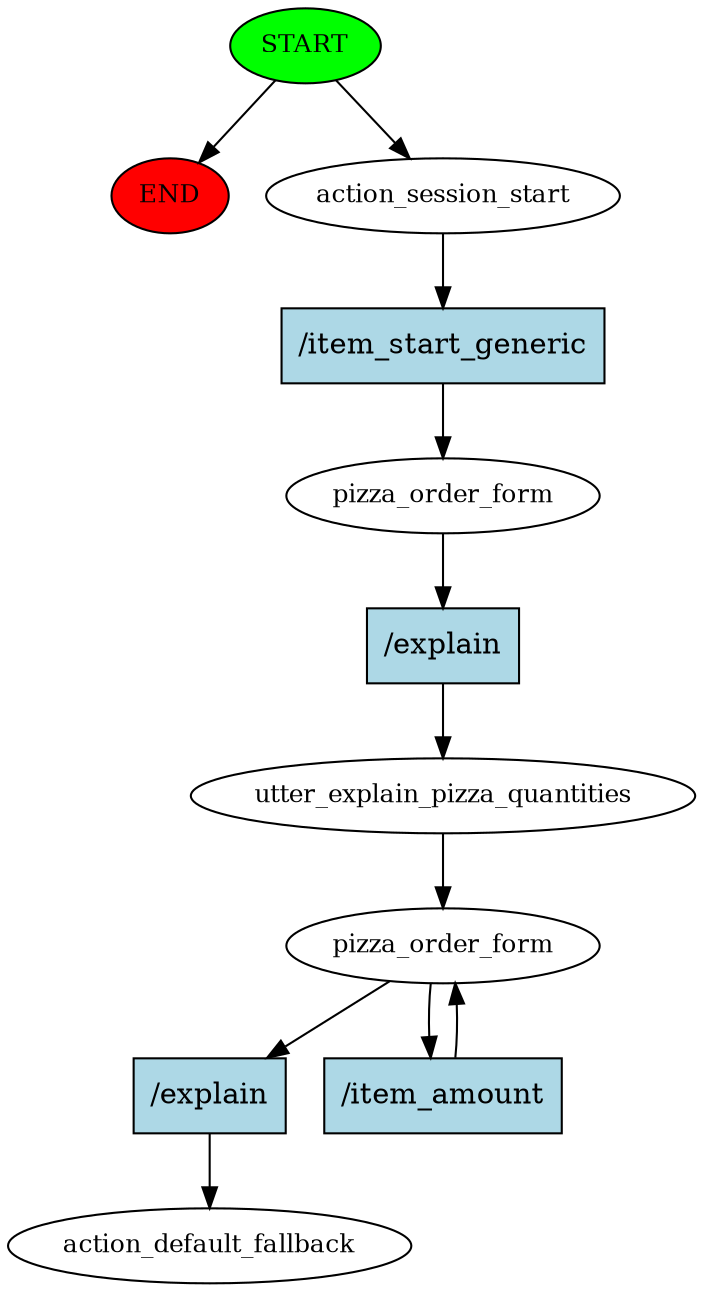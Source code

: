 digraph  {
0 [class="start active", fillcolor=green, fontsize=12, label=START, style=filled];
"-1" [class=end, fillcolor=red, fontsize=12, label=END, style=filled];
1 [class=active, fontsize=12, label=action_session_start];
2 [class=active, fontsize=12, label=pizza_order_form];
3 [class=active, fontsize=12, label=utter_explain_pizza_quantities];
4 [class=active, fontsize=12, label=pizza_order_form];
6 [class="dashed active", fontsize=12, label=action_default_fallback];
7 [class="intent active", fillcolor=lightblue, label="/item_start_generic", shape=rect, style=filled];
8 [class="intent active", fillcolor=lightblue, label="/explain", shape=rect, style=filled];
9 [class="intent active", fillcolor=lightblue, label="/explain", shape=rect, style=filled];
10 [class="intent active", fillcolor=lightblue, label="/item_amount", shape=rect, style=filled];
0 -> "-1"  [class="", key=NONE, label=""];
0 -> 1  [class=active, key=NONE, label=""];
1 -> 7  [class=active, key=0];
2 -> 8  [class=active, key=0];
3 -> 4  [class=active, key=NONE, label=""];
4 -> 9  [class=active, key=0];
4 -> 10  [class=active, key=0];
7 -> 2  [class=active, key=0];
8 -> 3  [class=active, key=0];
9 -> 6  [class=active, key=0];
10 -> 4  [class=active, key=0];
}
